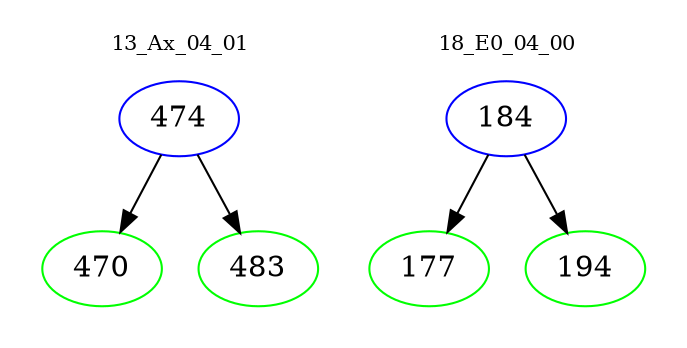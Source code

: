 digraph{
subgraph cluster_0 {
color = white
label = "13_Ax_04_01";
fontsize=10;
T0_474 [label="474", color="blue"]
T0_474 -> T0_470 [color="black"]
T0_470 [label="470", color="green"]
T0_474 -> T0_483 [color="black"]
T0_483 [label="483", color="green"]
}
subgraph cluster_1 {
color = white
label = "18_E0_04_00";
fontsize=10;
T1_184 [label="184", color="blue"]
T1_184 -> T1_177 [color="black"]
T1_177 [label="177", color="green"]
T1_184 -> T1_194 [color="black"]
T1_194 [label="194", color="green"]
}
}
